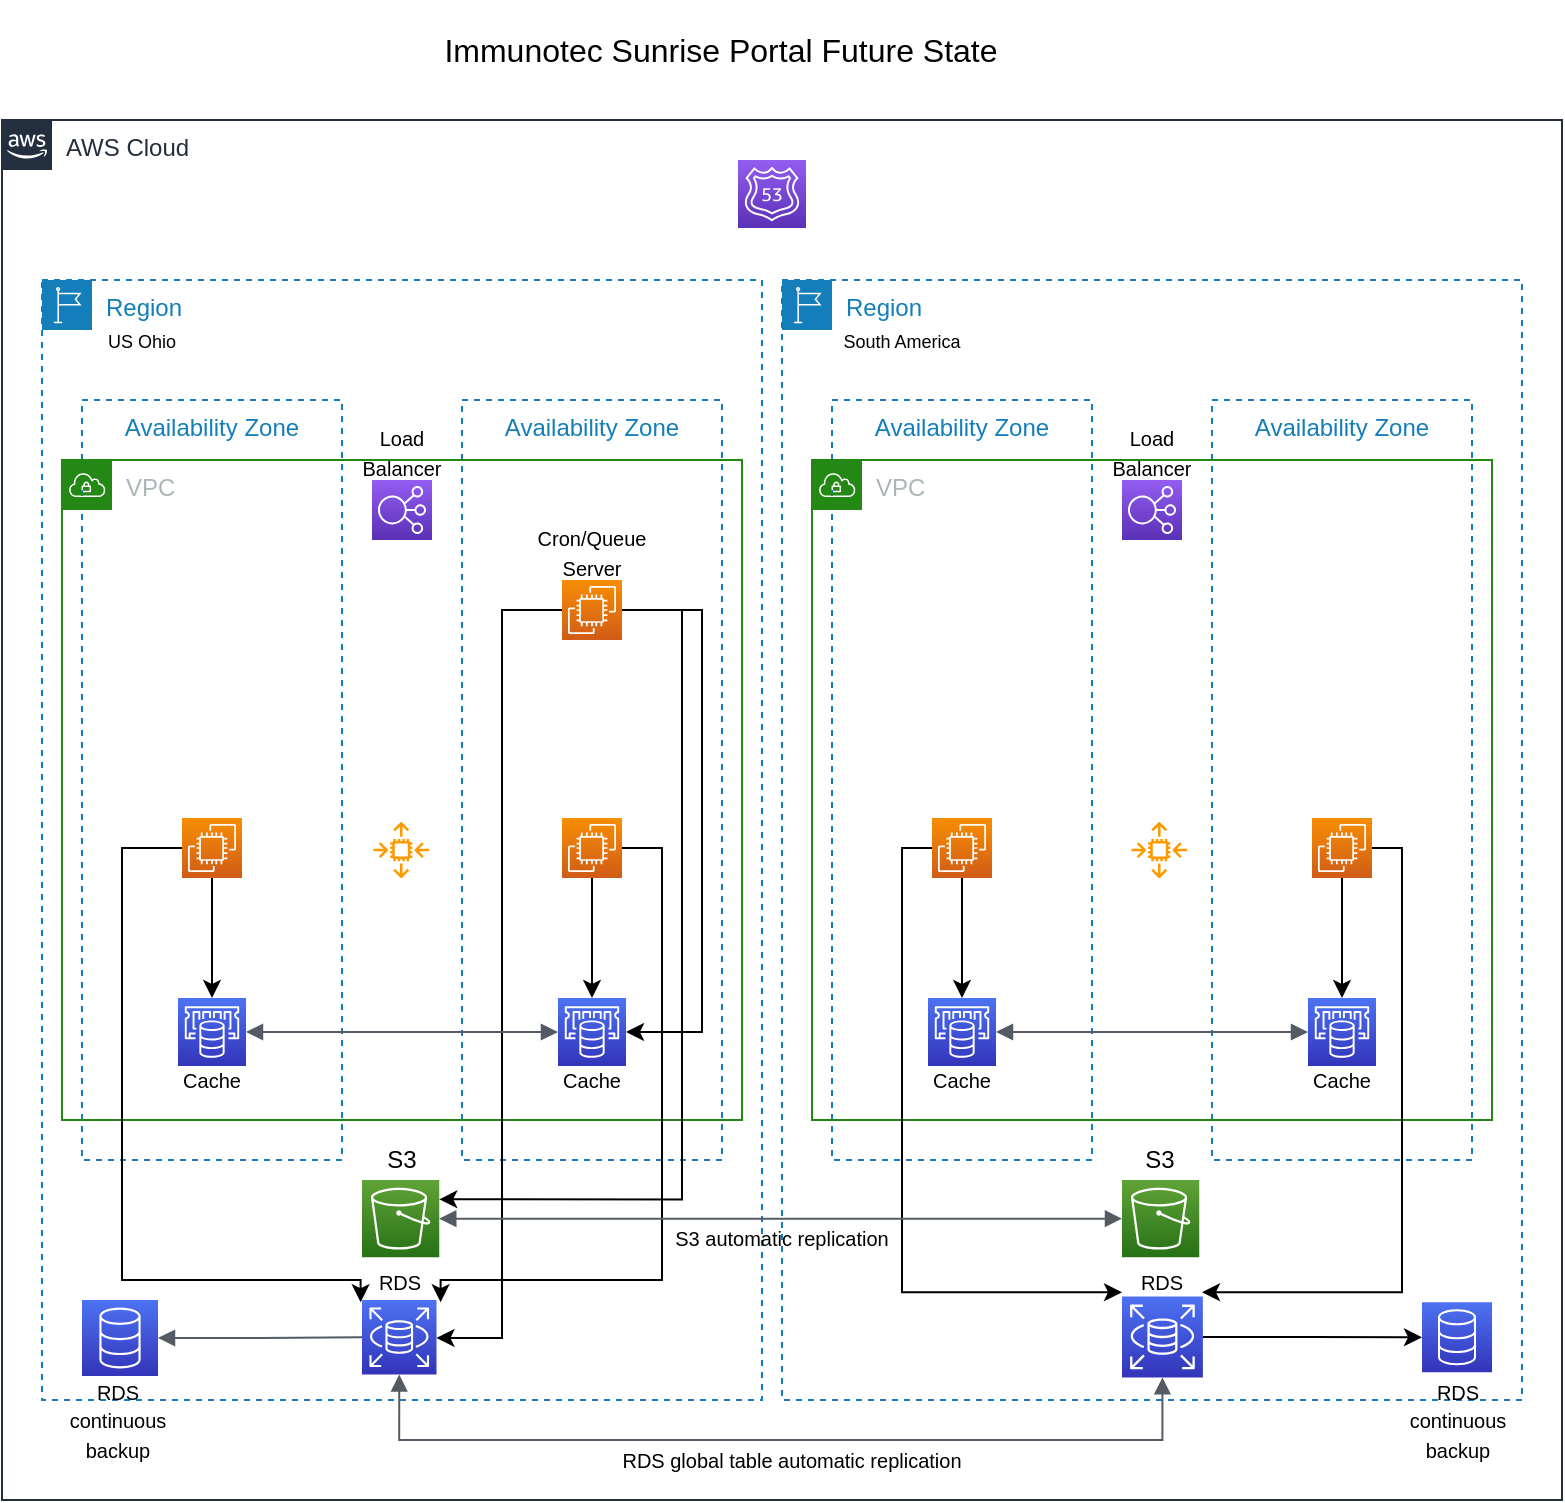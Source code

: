 <mxfile version="15.0.5" type="github">
  <diagram id="0lMpKW6lExl1kiAN6ab4" name="Page-1">
    <mxGraphModel dx="1306" dy="765" grid="1" gridSize="10" guides="1" tooltips="1" connect="1" arrows="1" fold="1" page="1" pageScale="1" pageWidth="850" pageHeight="1100" math="0" shadow="0">
      <root>
        <mxCell id="0" />
        <mxCell id="1" parent="0" />
        <mxCell id="5LEhvXyDhk1l-74jcXIg-1" value="&lt;font style=&quot;font-size: 16px&quot;&gt;Immunotec Sunrise Portal Future State&lt;/font&gt;" style="text;html=1;strokeColor=none;fillColor=none;align=center;verticalAlign=middle;whiteSpace=wrap;rounded=0;" parent="1" vertex="1">
          <mxGeometry x="249" y="10" width="301" height="50" as="geometry" />
        </mxCell>
        <mxCell id="5LEhvXyDhk1l-74jcXIg-2" value="AWS Cloud" style="points=[[0,0],[0.25,0],[0.5,0],[0.75,0],[1,0],[1,0.25],[1,0.5],[1,0.75],[1,1],[0.75,1],[0.5,1],[0.25,1],[0,1],[0,0.75],[0,0.5],[0,0.25]];outlineConnect=0;gradientColor=none;html=1;whiteSpace=wrap;fontSize=12;fontStyle=0;shape=mxgraph.aws4.group;grIcon=mxgraph.aws4.group_aws_cloud_alt;strokeColor=#232F3E;fillColor=none;verticalAlign=top;align=left;spacingLeft=30;fontColor=#232F3E;dashed=0;" parent="1" vertex="1">
          <mxGeometry x="40" y="70" width="780" height="690" as="geometry" />
        </mxCell>
        <mxCell id="5LEhvXyDhk1l-74jcXIg-3" value="" style="points=[[0,0,0],[0.25,0,0],[0.5,0,0],[0.75,0,0],[1,0,0],[0,1,0],[0.25,1,0],[0.5,1,0],[0.75,1,0],[1,1,0],[0,0.25,0],[0,0.5,0],[0,0.75,0],[1,0.25,0],[1,0.5,0],[1,0.75,0]];outlineConnect=0;fontColor=#232F3E;gradientColor=#945DF2;gradientDirection=north;fillColor=#5A30B5;strokeColor=#ffffff;dashed=0;verticalLabelPosition=bottom;verticalAlign=top;align=center;html=1;fontSize=12;fontStyle=0;aspect=fixed;shape=mxgraph.aws4.resourceIcon;resIcon=mxgraph.aws4.route_53;" parent="1" vertex="1">
          <mxGeometry x="408" y="90" width="34" height="34" as="geometry" />
        </mxCell>
        <mxCell id="5LEhvXyDhk1l-74jcXIg-5" value="Region" style="points=[[0,0],[0.25,0],[0.5,0],[0.75,0],[1,0],[1,0.25],[1,0.5],[1,0.75],[1,1],[0.75,1],[0.5,1],[0.25,1],[0,1],[0,0.75],[0,0.5],[0,0.25]];outlineConnect=0;gradientColor=none;html=1;whiteSpace=wrap;fontSize=12;fontStyle=0;shape=mxgraph.aws4.group;grIcon=mxgraph.aws4.group_region;strokeColor=#147EBA;fillColor=none;verticalAlign=top;align=left;spacingLeft=30;fontColor=#147EBA;dashed=1;" parent="1" vertex="1">
          <mxGeometry x="60" y="150" width="360" height="560" as="geometry" />
        </mxCell>
        <mxCell id="5LEhvXyDhk1l-74jcXIg-6" value="Region" style="points=[[0,0],[0.25,0],[0.5,0],[0.75,0],[1,0],[1,0.25],[1,0.5],[1,0.75],[1,1],[0.75,1],[0.5,1],[0.25,1],[0,1],[0,0.75],[0,0.5],[0,0.25]];outlineConnect=0;gradientColor=none;html=1;whiteSpace=wrap;fontSize=12;fontStyle=0;shape=mxgraph.aws4.group;grIcon=mxgraph.aws4.group_region;strokeColor=#147EBA;fillColor=none;verticalAlign=top;align=left;spacingLeft=30;fontColor=#147EBA;dashed=1;" parent="1" vertex="1">
          <mxGeometry x="430" y="150" width="370" height="560" as="geometry" />
        </mxCell>
        <mxCell id="5LEhvXyDhk1l-74jcXIg-7" value="&lt;font style=&quot;font-size: 9px&quot;&gt;US Ohio&lt;/font&gt;" style="text;html=1;strokeColor=none;fillColor=none;align=center;verticalAlign=middle;whiteSpace=wrap;rounded=0;" parent="1" vertex="1">
          <mxGeometry x="70" y="170" width="80" height="20" as="geometry" />
        </mxCell>
        <mxCell id="MDbZmY_eP8z4sH15JPfb-1" value="&lt;font style=&quot;font-size: 9px&quot;&gt;South America&lt;/font&gt;" style="text;html=1;strokeColor=none;fillColor=none;align=center;verticalAlign=middle;whiteSpace=wrap;rounded=0;" vertex="1" parent="1">
          <mxGeometry x="450" y="170" width="80" height="20" as="geometry" />
        </mxCell>
        <mxCell id="MDbZmY_eP8z4sH15JPfb-2" value="Availability Zone" style="fillColor=none;strokeColor=#147EBA;dashed=1;verticalAlign=top;fontStyle=0;fontColor=#147EBA;" vertex="1" parent="1">
          <mxGeometry x="80" y="210" width="130" height="380" as="geometry" />
        </mxCell>
        <mxCell id="MDbZmY_eP8z4sH15JPfb-3" value="Availability Zone" style="fillColor=none;strokeColor=#147EBA;dashed=1;verticalAlign=top;fontStyle=0;fontColor=#147EBA;" vertex="1" parent="1">
          <mxGeometry x="270" y="210" width="130" height="380" as="geometry" />
        </mxCell>
        <mxCell id="MDbZmY_eP8z4sH15JPfb-6" value="Availability Zone" style="fillColor=none;strokeColor=#147EBA;dashed=1;verticalAlign=top;fontStyle=0;fontColor=#147EBA;" vertex="1" parent="1">
          <mxGeometry x="455" y="210" width="130" height="380" as="geometry" />
        </mxCell>
        <mxCell id="MDbZmY_eP8z4sH15JPfb-7" value="Availability Zone" style="fillColor=none;strokeColor=#147EBA;dashed=1;verticalAlign=top;fontStyle=0;fontColor=#147EBA;" vertex="1" parent="1">
          <mxGeometry x="645" y="210" width="130" height="380" as="geometry" />
        </mxCell>
        <mxCell id="MDbZmY_eP8z4sH15JPfb-12" value="VPC" style="points=[[0,0],[0.25,0],[0.5,0],[0.75,0],[1,0],[1,0.25],[1,0.5],[1,0.75],[1,1],[0.75,1],[0.5,1],[0.25,1],[0,1],[0,0.75],[0,0.5],[0,0.25]];outlineConnect=0;gradientColor=none;html=1;whiteSpace=wrap;fontSize=12;fontStyle=0;shape=mxgraph.aws4.group;grIcon=mxgraph.aws4.group_vpc;strokeColor=#248814;fillColor=none;verticalAlign=top;align=left;spacingLeft=30;fontColor=#AAB7B8;dashed=0;" vertex="1" parent="1">
          <mxGeometry x="70" y="240" width="340" height="330" as="geometry" />
        </mxCell>
        <mxCell id="MDbZmY_eP8z4sH15JPfb-13" value="VPC" style="points=[[0,0],[0.25,0],[0.5,0],[0.75,0],[1,0],[1,0.25],[1,0.5],[1,0.75],[1,1],[0.75,1],[0.5,1],[0.25,1],[0,1],[0,0.75],[0,0.5],[0,0.25]];outlineConnect=0;gradientColor=none;html=1;whiteSpace=wrap;fontSize=12;fontStyle=0;shape=mxgraph.aws4.group;grIcon=mxgraph.aws4.group_vpc;strokeColor=#248814;fillColor=none;verticalAlign=top;align=left;spacingLeft=30;fontColor=#AAB7B8;dashed=0;" vertex="1" parent="1">
          <mxGeometry x="445" y="240" width="340" height="330" as="geometry" />
        </mxCell>
        <mxCell id="MDbZmY_eP8z4sH15JPfb-14" value="" style="points=[[0,0,0],[0.25,0,0],[0.5,0,0],[0.75,0,0],[1,0,0],[0,1,0],[0.25,1,0],[0.5,1,0],[0.75,1,0],[1,1,0],[0,0.25,0],[0,0.5,0],[0,0.75,0],[1,0.25,0],[1,0.5,0],[1,0.75,0]];outlineConnect=0;fontColor=#232F3E;gradientColor=#945DF2;gradientDirection=north;fillColor=#5A30B5;strokeColor=#ffffff;dashed=0;verticalLabelPosition=bottom;verticalAlign=top;align=center;html=1;fontSize=12;fontStyle=0;aspect=fixed;shape=mxgraph.aws4.resourceIcon;resIcon=mxgraph.aws4.elastic_load_balancing;" vertex="1" parent="1">
          <mxGeometry x="225" y="250" width="30" height="30" as="geometry" />
        </mxCell>
        <mxCell id="MDbZmY_eP8z4sH15JPfb-15" value="" style="points=[[0,0,0],[0.25,0,0],[0.5,0,0],[0.75,0,0],[1,0,0],[0,1,0],[0.25,1,0],[0.5,1,0],[0.75,1,0],[1,1,0],[0,0.25,0],[0,0.5,0],[0,0.75,0],[1,0.25,0],[1,0.5,0],[1,0.75,0]];outlineConnect=0;fontColor=#232F3E;gradientColor=#945DF2;gradientDirection=north;fillColor=#5A30B5;strokeColor=#ffffff;dashed=0;verticalLabelPosition=bottom;verticalAlign=top;align=center;html=1;fontSize=12;fontStyle=0;aspect=fixed;shape=mxgraph.aws4.resourceIcon;resIcon=mxgraph.aws4.elastic_load_balancing;" vertex="1" parent="1">
          <mxGeometry x="600" y="250" width="30" height="30" as="geometry" />
        </mxCell>
        <mxCell id="MDbZmY_eP8z4sH15JPfb-59" style="edgeStyle=orthogonalEdgeStyle;rounded=0;orthogonalLoop=1;jettySize=auto;html=1;entryX=0.5;entryY=0;entryDx=0;entryDy=0;entryPerimeter=0;" edge="1" parent="1" source="MDbZmY_eP8z4sH15JPfb-16" target="MDbZmY_eP8z4sH15JPfb-23">
          <mxGeometry relative="1" as="geometry" />
        </mxCell>
        <mxCell id="MDbZmY_eP8z4sH15JPfb-64" style="edgeStyle=orthogonalEdgeStyle;rounded=0;orthogonalLoop=1;jettySize=auto;html=1;entryX=1;entryY=1;entryDx=0;entryDy=0;" edge="1" parent="1" source="MDbZmY_eP8z4sH15JPfb-16" target="MDbZmY_eP8z4sH15JPfb-42">
          <mxGeometry relative="1" as="geometry">
            <Array as="points">
              <mxPoint x="370" y="434" />
              <mxPoint x="370" y="650" />
              <mxPoint x="259" y="650" />
            </Array>
          </mxGeometry>
        </mxCell>
        <mxCell id="MDbZmY_eP8z4sH15JPfb-16" value="" style="points=[[0,0,0],[0.25,0,0],[0.5,0,0],[0.75,0,0],[1,0,0],[0,1,0],[0.25,1,0],[0.5,1,0],[0.75,1,0],[1,1,0],[0,0.25,0],[0,0.5,0],[0,0.75,0],[1,0.25,0],[1,0.5,0],[1,0.75,0]];outlineConnect=0;fontColor=#232F3E;gradientColor=#F78E04;gradientDirection=north;fillColor=#D05C17;strokeColor=#ffffff;dashed=0;verticalLabelPosition=bottom;verticalAlign=top;align=center;html=1;fontSize=12;fontStyle=0;aspect=fixed;shape=mxgraph.aws4.resourceIcon;resIcon=mxgraph.aws4.ec2;" vertex="1" parent="1">
          <mxGeometry x="320" y="419" width="30" height="30" as="geometry" />
        </mxCell>
        <mxCell id="MDbZmY_eP8z4sH15JPfb-58" style="edgeStyle=orthogonalEdgeStyle;rounded=0;orthogonalLoop=1;jettySize=auto;html=1;entryX=0.5;entryY=0;entryDx=0;entryDy=0;entryPerimeter=0;" edge="1" parent="1" source="MDbZmY_eP8z4sH15JPfb-17" target="MDbZmY_eP8z4sH15JPfb-22">
          <mxGeometry relative="1" as="geometry" />
        </mxCell>
        <mxCell id="MDbZmY_eP8z4sH15JPfb-63" style="edgeStyle=orthogonalEdgeStyle;rounded=0;orthogonalLoop=1;jettySize=auto;html=1;entryX=0;entryY=1;entryDx=0;entryDy=0;" edge="1" parent="1" source="MDbZmY_eP8z4sH15JPfb-17" target="MDbZmY_eP8z4sH15JPfb-42">
          <mxGeometry relative="1" as="geometry">
            <Array as="points">
              <mxPoint x="100" y="434" />
              <mxPoint x="100" y="650" />
              <mxPoint x="219" y="650" />
            </Array>
          </mxGeometry>
        </mxCell>
        <mxCell id="MDbZmY_eP8z4sH15JPfb-17" value="" style="points=[[0,0,0],[0.25,0,0],[0.5,0,0],[0.75,0,0],[1,0,0],[0,1,0],[0.25,1,0],[0.5,1,0],[0.75,1,0],[1,1,0],[0,0.25,0],[0,0.5,0],[0,0.75,0],[1,0.25,0],[1,0.5,0],[1,0.75,0]];outlineConnect=0;fontColor=#232F3E;gradientColor=#F78E04;gradientDirection=north;fillColor=#D05C17;strokeColor=#ffffff;dashed=0;verticalLabelPosition=bottom;verticalAlign=top;align=center;html=1;fontSize=12;fontStyle=0;aspect=fixed;shape=mxgraph.aws4.resourceIcon;resIcon=mxgraph.aws4.ec2;" vertex="1" parent="1">
          <mxGeometry x="130" y="419" width="30" height="30" as="geometry" />
        </mxCell>
        <mxCell id="MDbZmY_eP8z4sH15JPfb-60" style="edgeStyle=orthogonalEdgeStyle;rounded=0;orthogonalLoop=1;jettySize=auto;html=1;entryX=0.5;entryY=0;entryDx=0;entryDy=0;entryPerimeter=0;" edge="1" parent="1" source="MDbZmY_eP8z4sH15JPfb-18" target="MDbZmY_eP8z4sH15JPfb-24">
          <mxGeometry relative="1" as="geometry" />
        </mxCell>
        <mxCell id="MDbZmY_eP8z4sH15JPfb-65" style="edgeStyle=orthogonalEdgeStyle;rounded=0;orthogonalLoop=1;jettySize=auto;html=1;entryX=0;entryY=0.75;entryDx=0;entryDy=0;" edge="1" parent="1" source="MDbZmY_eP8z4sH15JPfb-18" target="MDbZmY_eP8z4sH15JPfb-43">
          <mxGeometry relative="1" as="geometry">
            <Array as="points">
              <mxPoint x="490" y="434" />
              <mxPoint x="490" y="656" />
            </Array>
          </mxGeometry>
        </mxCell>
        <mxCell id="MDbZmY_eP8z4sH15JPfb-18" value="" style="points=[[0,0,0],[0.25,0,0],[0.5,0,0],[0.75,0,0],[1,0,0],[0,1,0],[0.25,1,0],[0.5,1,0],[0.75,1,0],[1,1,0],[0,0.25,0],[0,0.5,0],[0,0.75,0],[1,0.25,0],[1,0.5,0],[1,0.75,0]];outlineConnect=0;fontColor=#232F3E;gradientColor=#F78E04;gradientDirection=north;fillColor=#D05C17;strokeColor=#ffffff;dashed=0;verticalLabelPosition=bottom;verticalAlign=top;align=center;html=1;fontSize=12;fontStyle=0;aspect=fixed;shape=mxgraph.aws4.resourceIcon;resIcon=mxgraph.aws4.ec2;" vertex="1" parent="1">
          <mxGeometry x="505" y="419" width="30" height="30" as="geometry" />
        </mxCell>
        <mxCell id="MDbZmY_eP8z4sH15JPfb-62" style="edgeStyle=orthogonalEdgeStyle;rounded=0;orthogonalLoop=1;jettySize=auto;html=1;" edge="1" parent="1" source="MDbZmY_eP8z4sH15JPfb-19" target="MDbZmY_eP8z4sH15JPfb-25">
          <mxGeometry relative="1" as="geometry" />
        </mxCell>
        <mxCell id="MDbZmY_eP8z4sH15JPfb-66" style="edgeStyle=orthogonalEdgeStyle;rounded=0;orthogonalLoop=1;jettySize=auto;html=1;entryX=1;entryY=0.75;entryDx=0;entryDy=0;" edge="1" parent="1" source="MDbZmY_eP8z4sH15JPfb-19" target="MDbZmY_eP8z4sH15JPfb-43">
          <mxGeometry relative="1" as="geometry">
            <Array as="points">
              <mxPoint x="740" y="434" />
              <mxPoint x="740" y="656" />
            </Array>
          </mxGeometry>
        </mxCell>
        <mxCell id="MDbZmY_eP8z4sH15JPfb-19" value="" style="points=[[0,0,0],[0.25,0,0],[0.5,0,0],[0.75,0,0],[1,0,0],[0,1,0],[0.25,1,0],[0.5,1,0],[0.75,1,0],[1,1,0],[0,0.25,0],[0,0.5,0],[0,0.75,0],[1,0.25,0],[1,0.5,0],[1,0.75,0]];outlineConnect=0;fontColor=#232F3E;gradientColor=#F78E04;gradientDirection=north;fillColor=#D05C17;strokeColor=#ffffff;dashed=0;verticalLabelPosition=bottom;verticalAlign=top;align=center;html=1;fontSize=12;fontStyle=0;aspect=fixed;shape=mxgraph.aws4.resourceIcon;resIcon=mxgraph.aws4.ec2;" vertex="1" parent="1">
          <mxGeometry x="695" y="419" width="30" height="30" as="geometry" />
        </mxCell>
        <mxCell id="MDbZmY_eP8z4sH15JPfb-20" value="" style="points=[[0,0,0],[0.25,0,0],[0.5,0,0],[0.75,0,0],[1,0,0],[0,1,0],[0.25,1,0],[0.5,1,0],[0.75,1,0],[1,1,0],[0,0.25,0],[0,0.5,0],[0,0.75,0],[1,0.25,0],[1,0.5,0],[1,0.75,0]];outlineConnect=0;fontColor=#232F3E;gradientColor=#4D72F3;gradientDirection=north;fillColor=#3334B9;strokeColor=#ffffff;dashed=0;verticalLabelPosition=bottom;verticalAlign=top;align=center;html=1;fontSize=12;fontStyle=0;aspect=fixed;shape=mxgraph.aws4.resourceIcon;resIcon=mxgraph.aws4.rds;" vertex="1" parent="1">
          <mxGeometry x="220" y="660" width="37.25" height="37.25" as="geometry" />
        </mxCell>
        <mxCell id="MDbZmY_eP8z4sH15JPfb-38" style="edgeStyle=orthogonalEdgeStyle;rounded=0;orthogonalLoop=1;jettySize=auto;html=1;entryX=0;entryY=0.5;entryDx=0;entryDy=0;entryPerimeter=0;" edge="1" parent="1" source="MDbZmY_eP8z4sH15JPfb-21" target="MDbZmY_eP8z4sH15JPfb-27">
          <mxGeometry relative="1" as="geometry" />
        </mxCell>
        <mxCell id="MDbZmY_eP8z4sH15JPfb-21" value="" style="points=[[0,0,0],[0.25,0,0],[0.5,0,0],[0.75,0,0],[1,0,0],[0,1,0],[0.25,1,0],[0.5,1,0],[0.75,1,0],[1,1,0],[0,0.25,0],[0,0.5,0],[0,0.75,0],[1,0.25,0],[1,0.5,0],[1,0.75,0]];outlineConnect=0;fontColor=#232F3E;gradientColor=#4D72F3;gradientDirection=north;fillColor=#3334B9;strokeColor=#ffffff;dashed=0;verticalLabelPosition=bottom;verticalAlign=top;align=center;html=1;fontSize=12;fontStyle=0;aspect=fixed;shape=mxgraph.aws4.resourceIcon;resIcon=mxgraph.aws4.rds;" vertex="1" parent="1">
          <mxGeometry x="600" y="658.25" width="40.44" height="40.44" as="geometry" />
        </mxCell>
        <mxCell id="MDbZmY_eP8z4sH15JPfb-22" value="" style="points=[[0,0,0],[0.25,0,0],[0.5,0,0],[0.75,0,0],[1,0,0],[0,1,0],[0.25,1,0],[0.5,1,0],[0.75,1,0],[1,1,0],[0,0.25,0],[0,0.5,0],[0,0.75,0],[1,0.25,0],[1,0.5,0],[1,0.75,0]];outlineConnect=0;fontColor=#232F3E;gradientColor=#4D72F3;gradientDirection=north;fillColor=#3334B9;strokeColor=#ffffff;dashed=0;verticalLabelPosition=bottom;verticalAlign=top;align=center;html=1;fontSize=12;fontStyle=0;aspect=fixed;shape=mxgraph.aws4.resourceIcon;resIcon=mxgraph.aws4.elasticache;" vertex="1" parent="1">
          <mxGeometry x="128" y="509" width="34" height="34" as="geometry" />
        </mxCell>
        <mxCell id="MDbZmY_eP8z4sH15JPfb-23" value="" style="points=[[0,0,0],[0.25,0,0],[0.5,0,0],[0.75,0,0],[1,0,0],[0,1,0],[0.25,1,0],[0.5,1,0],[0.75,1,0],[1,1,0],[0,0.25,0],[0,0.5,0],[0,0.75,0],[1,0.25,0],[1,0.5,0],[1,0.75,0]];outlineConnect=0;fontColor=#232F3E;gradientColor=#4D72F3;gradientDirection=north;fillColor=#3334B9;strokeColor=#ffffff;dashed=0;verticalLabelPosition=bottom;verticalAlign=top;align=center;html=1;fontSize=12;fontStyle=0;aspect=fixed;shape=mxgraph.aws4.resourceIcon;resIcon=mxgraph.aws4.elasticache;" vertex="1" parent="1">
          <mxGeometry x="318" y="509" width="34" height="34" as="geometry" />
        </mxCell>
        <mxCell id="MDbZmY_eP8z4sH15JPfb-24" value="" style="points=[[0,0,0],[0.25,0,0],[0.5,0,0],[0.75,0,0],[1,0,0],[0,1,0],[0.25,1,0],[0.5,1,0],[0.75,1,0],[1,1,0],[0,0.25,0],[0,0.5,0],[0,0.75,0],[1,0.25,0],[1,0.5,0],[1,0.75,0]];outlineConnect=0;fontColor=#232F3E;gradientColor=#4D72F3;gradientDirection=north;fillColor=#3334B9;strokeColor=#ffffff;dashed=0;verticalLabelPosition=bottom;verticalAlign=top;align=center;html=1;fontSize=12;fontStyle=0;aspect=fixed;shape=mxgraph.aws4.resourceIcon;resIcon=mxgraph.aws4.elasticache;" vertex="1" parent="1">
          <mxGeometry x="503" y="509" width="34" height="34" as="geometry" />
        </mxCell>
        <mxCell id="MDbZmY_eP8z4sH15JPfb-25" value="" style="points=[[0,0,0],[0.25,0,0],[0.5,0,0],[0.75,0,0],[1,0,0],[0,1,0],[0.25,1,0],[0.5,1,0],[0.75,1,0],[1,1,0],[0,0.25,0],[0,0.5,0],[0,0.75,0],[1,0.25,0],[1,0.5,0],[1,0.75,0]];outlineConnect=0;fontColor=#232F3E;gradientColor=#4D72F3;gradientDirection=north;fillColor=#3334B9;strokeColor=#ffffff;dashed=0;verticalLabelPosition=bottom;verticalAlign=top;align=center;html=1;fontSize=12;fontStyle=0;aspect=fixed;shape=mxgraph.aws4.resourceIcon;resIcon=mxgraph.aws4.elasticache;" vertex="1" parent="1">
          <mxGeometry x="693" y="509" width="34" height="34" as="geometry" />
        </mxCell>
        <mxCell id="MDbZmY_eP8z4sH15JPfb-26" value="" style="points=[[0,0,0],[0.25,0,0],[0.5,0,0],[0.75,0,0],[1,0,0],[0,1,0],[0.25,1,0],[0.5,1,0],[0.75,1,0],[1,1,0],[0,0.25,0],[0,0.5,0],[0,0.75,0],[1,0.25,0],[1,0.5,0],[1,0.75,0]];outlineConnect=0;fontColor=#232F3E;gradientColor=#4D72F3;gradientDirection=north;fillColor=#3334B9;strokeColor=#ffffff;dashed=0;verticalLabelPosition=bottom;verticalAlign=top;align=center;html=1;fontSize=12;fontStyle=0;aspect=fixed;shape=mxgraph.aws4.resourceIcon;resIcon=mxgraph.aws4.database;" vertex="1" parent="1">
          <mxGeometry x="80" y="660" width="38" height="38" as="geometry" />
        </mxCell>
        <mxCell id="MDbZmY_eP8z4sH15JPfb-27" value="" style="points=[[0,0,0],[0.25,0,0],[0.5,0,0],[0.75,0,0],[1,0,0],[0,1,0],[0.25,1,0],[0.5,1,0],[0.75,1,0],[1,1,0],[0,0.25,0],[0,0.5,0],[0,0.75,0],[1,0.25,0],[1,0.5,0],[1,0.75,0]];outlineConnect=0;fontColor=#232F3E;gradientColor=#4D72F3;gradientDirection=north;fillColor=#3334B9;strokeColor=#ffffff;dashed=0;verticalLabelPosition=bottom;verticalAlign=top;align=center;html=1;fontSize=12;fontStyle=0;aspect=fixed;shape=mxgraph.aws4.resourceIcon;resIcon=mxgraph.aws4.database;" vertex="1" parent="1">
          <mxGeometry x="750" y="661.12" width="35" height="35" as="geometry" />
        </mxCell>
        <mxCell id="MDbZmY_eP8z4sH15JPfb-28" value="" style="points=[[0,0,0],[0.25,0,0],[0.5,0,0],[0.75,0,0],[1,0,0],[0,1,0],[0.25,1,0],[0.5,1,0],[0.75,1,0],[1,1,0],[0,0.25,0],[0,0.5,0],[0,0.75,0],[1,0.25,0],[1,0.5,0],[1,0.75,0]];outlineConnect=0;fontColor=#232F3E;gradientColor=#60A337;gradientDirection=north;fillColor=#277116;strokeColor=#ffffff;dashed=0;verticalLabelPosition=bottom;verticalAlign=top;align=center;html=1;fontSize=12;fontStyle=0;aspect=fixed;shape=mxgraph.aws4.resourceIcon;resIcon=mxgraph.aws4.s3;" vertex="1" parent="1">
          <mxGeometry x="220" y="600" width="38.63" height="38.63" as="geometry" />
        </mxCell>
        <mxCell id="MDbZmY_eP8z4sH15JPfb-31" value="" style="points=[[0,0,0],[0.25,0,0],[0.5,0,0],[0.75,0,0],[1,0,0],[0,1,0],[0.25,1,0],[0.5,1,0],[0.75,1,0],[1,1,0],[0,0.25,0],[0,0.5,0],[0,0.75,0],[1,0.25,0],[1,0.5,0],[1,0.75,0]];outlineConnect=0;fontColor=#232F3E;gradientColor=#60A337;gradientDirection=north;fillColor=#277116;strokeColor=#ffffff;dashed=0;verticalLabelPosition=bottom;verticalAlign=top;align=center;html=1;fontSize=12;fontStyle=0;aspect=fixed;shape=mxgraph.aws4.resourceIcon;resIcon=mxgraph.aws4.s3;" vertex="1" parent="1">
          <mxGeometry x="600" y="600" width="38.63" height="38.63" as="geometry" />
        </mxCell>
        <mxCell id="MDbZmY_eP8z4sH15JPfb-67" style="edgeStyle=orthogonalEdgeStyle;rounded=0;orthogonalLoop=1;jettySize=auto;html=1;exitX=1;exitY=0.5;exitDx=0;exitDy=0;exitPerimeter=0;entryX=1;entryY=0.25;entryDx=0;entryDy=0;entryPerimeter=0;" edge="1" parent="1" source="MDbZmY_eP8z4sH15JPfb-32" target="MDbZmY_eP8z4sH15JPfb-28">
          <mxGeometry relative="1" as="geometry">
            <Array as="points">
              <mxPoint x="380" y="315" />
              <mxPoint x="380" y="610" />
            </Array>
          </mxGeometry>
        </mxCell>
        <mxCell id="MDbZmY_eP8z4sH15JPfb-68" style="edgeStyle=orthogonalEdgeStyle;rounded=0;orthogonalLoop=1;jettySize=auto;html=1;" edge="1" parent="1" source="MDbZmY_eP8z4sH15JPfb-32" target="MDbZmY_eP8z4sH15JPfb-20">
          <mxGeometry relative="1" as="geometry">
            <Array as="points">
              <mxPoint x="290" y="315" />
              <mxPoint x="290" y="679" />
            </Array>
          </mxGeometry>
        </mxCell>
        <mxCell id="MDbZmY_eP8z4sH15JPfb-69" style="edgeStyle=orthogonalEdgeStyle;rounded=0;orthogonalLoop=1;jettySize=auto;html=1;" edge="1" parent="1" source="MDbZmY_eP8z4sH15JPfb-32" target="MDbZmY_eP8z4sH15JPfb-23">
          <mxGeometry relative="1" as="geometry">
            <Array as="points">
              <mxPoint x="390" y="315" />
              <mxPoint x="390" y="526" />
            </Array>
          </mxGeometry>
        </mxCell>
        <mxCell id="MDbZmY_eP8z4sH15JPfb-32" value="" style="points=[[0,0,0],[0.25,0,0],[0.5,0,0],[0.75,0,0],[1,0,0],[0,1,0],[0.25,1,0],[0.5,1,0],[0.75,1,0],[1,1,0],[0,0.25,0],[0,0.5,0],[0,0.75,0],[1,0.25,0],[1,0.5,0],[1,0.75,0]];outlineConnect=0;fontColor=#232F3E;gradientColor=#F78E04;gradientDirection=north;fillColor=#D05C17;strokeColor=#ffffff;dashed=0;verticalLabelPosition=bottom;verticalAlign=top;align=center;html=1;fontSize=12;fontStyle=0;aspect=fixed;shape=mxgraph.aws4.resourceIcon;resIcon=mxgraph.aws4.ec2;" vertex="1" parent="1">
          <mxGeometry x="320" y="300" width="30" height="30" as="geometry" />
        </mxCell>
        <mxCell id="MDbZmY_eP8z4sH15JPfb-33" value="" style="edgeStyle=orthogonalEdgeStyle;html=1;endArrow=block;elbow=vertical;startArrow=block;startFill=1;endFill=1;strokeColor=#545B64;rounded=0;exitX=0.5;exitY=1;exitDx=0;exitDy=0;exitPerimeter=0;entryX=0.5;entryY=1;entryDx=0;entryDy=0;entryPerimeter=0;" edge="1" parent="1" source="MDbZmY_eP8z4sH15JPfb-20" target="MDbZmY_eP8z4sH15JPfb-21">
          <mxGeometry width="100" relative="1" as="geometry">
            <mxPoint x="375" y="728" as="sourcePoint" />
            <mxPoint x="430" y="728" as="targetPoint" />
            <Array as="points">
              <mxPoint x="239" y="730" />
              <mxPoint x="620" y="730" />
            </Array>
          </mxGeometry>
        </mxCell>
        <mxCell id="MDbZmY_eP8z4sH15JPfb-34" value="&lt;font style=&quot;font-size: 10px&quot;&gt;RDS global table automatic replication&lt;/font&gt;" style="text;html=1;strokeColor=none;fillColor=none;align=center;verticalAlign=middle;whiteSpace=wrap;rounded=0;" vertex="1" parent="1">
          <mxGeometry x="330" y="730" width="210" height="20" as="geometry" />
        </mxCell>
        <mxCell id="MDbZmY_eP8z4sH15JPfb-35" value="" style="edgeStyle=orthogonalEdgeStyle;html=1;endArrow=none;elbow=vertical;startArrow=block;startFill=1;strokeColor=#545B64;rounded=0;entryX=0;entryY=0.5;entryDx=0;entryDy=0;entryPerimeter=0;exitX=1;exitY=0.5;exitDx=0;exitDy=0;exitPerimeter=0;" edge="1" parent="1" source="MDbZmY_eP8z4sH15JPfb-26" target="MDbZmY_eP8z4sH15JPfb-20">
          <mxGeometry width="100" relative="1" as="geometry">
            <mxPoint x="390" y="400" as="sourcePoint" />
            <mxPoint x="490" y="400" as="targetPoint" />
          </mxGeometry>
        </mxCell>
        <mxCell id="MDbZmY_eP8z4sH15JPfb-40" value="" style="edgeStyle=orthogonalEdgeStyle;html=1;endArrow=block;elbow=vertical;startArrow=block;startFill=1;endFill=1;strokeColor=#545B64;rounded=0;exitX=1;exitY=0.5;exitDx=0;exitDy=0;exitPerimeter=0;entryX=0;entryY=0.5;entryDx=0;entryDy=0;entryPerimeter=0;" edge="1" parent="1" source="MDbZmY_eP8z4sH15JPfb-28" target="MDbZmY_eP8z4sH15JPfb-31">
          <mxGeometry width="100" relative="1" as="geometry">
            <mxPoint x="380" y="400" as="sourcePoint" />
            <mxPoint x="480" y="400" as="targetPoint" />
          </mxGeometry>
        </mxCell>
        <mxCell id="MDbZmY_eP8z4sH15JPfb-41" value="&lt;font style=&quot;font-size: 10px&quot;&gt;S3 automatic replication&lt;/font&gt;" style="text;html=1;strokeColor=none;fillColor=none;align=center;verticalAlign=middle;whiteSpace=wrap;rounded=0;" vertex="1" parent="1">
          <mxGeometry x="330" y="618.63" width="200" height="20" as="geometry" />
        </mxCell>
        <mxCell id="MDbZmY_eP8z4sH15JPfb-42" value="&lt;font style=&quot;font-size: 10px&quot;&gt;RDS&lt;/font&gt;" style="text;html=1;strokeColor=none;fillColor=none;align=center;verticalAlign=middle;whiteSpace=wrap;rounded=0;" vertex="1" parent="1">
          <mxGeometry x="219.32" y="641.12" width="40" height="20" as="geometry" />
        </mxCell>
        <mxCell id="MDbZmY_eP8z4sH15JPfb-43" value="&lt;font style=&quot;font-size: 10px&quot;&gt;RDS&lt;/font&gt;" style="text;html=1;strokeColor=none;fillColor=none;align=center;verticalAlign=middle;whiteSpace=wrap;rounded=0;" vertex="1" parent="1">
          <mxGeometry x="600" y="641.12" width="40" height="20" as="geometry" />
        </mxCell>
        <mxCell id="MDbZmY_eP8z4sH15JPfb-44" value="S3" style="text;html=1;strokeColor=none;fillColor=none;align=center;verticalAlign=middle;whiteSpace=wrap;rounded=0;" vertex="1" parent="1">
          <mxGeometry x="220" y="580" width="40" height="20" as="geometry" />
        </mxCell>
        <mxCell id="MDbZmY_eP8z4sH15JPfb-45" value="S3" style="text;html=1;strokeColor=none;fillColor=none;align=center;verticalAlign=middle;whiteSpace=wrap;rounded=0;" vertex="1" parent="1">
          <mxGeometry x="598.63" y="580" width="40" height="20" as="geometry" />
        </mxCell>
        <mxCell id="MDbZmY_eP8z4sH15JPfb-46" value="&lt;font style=&quot;font-size: 10px&quot;&gt;RDS continuous backup&lt;/font&gt;" style="text;html=1;strokeColor=none;fillColor=none;align=center;verticalAlign=middle;whiteSpace=wrap;rounded=0;" vertex="1" parent="1">
          <mxGeometry x="78" y="710" width="40" height="20" as="geometry" />
        </mxCell>
        <mxCell id="MDbZmY_eP8z4sH15JPfb-47" value="&lt;font style=&quot;font-size: 10px&quot;&gt;RDS continuous backup&lt;/font&gt;" style="text;html=1;strokeColor=none;fillColor=none;align=center;verticalAlign=middle;whiteSpace=wrap;rounded=0;" vertex="1" parent="1">
          <mxGeometry x="747.5" y="710" width="40" height="20" as="geometry" />
        </mxCell>
        <mxCell id="MDbZmY_eP8z4sH15JPfb-49" value="&lt;font style=&quot;font-size: 10px&quot;&gt;Cache&lt;/font&gt;" style="text;html=1;strokeColor=none;fillColor=none;align=center;verticalAlign=middle;whiteSpace=wrap;rounded=0;" vertex="1" parent="1">
          <mxGeometry x="125" y="540" width="40" height="20" as="geometry" />
        </mxCell>
        <mxCell id="MDbZmY_eP8z4sH15JPfb-50" value="&lt;font style=&quot;font-size: 10px&quot;&gt;Cache&lt;/font&gt;" style="text;html=1;strokeColor=none;fillColor=none;align=center;verticalAlign=middle;whiteSpace=wrap;rounded=0;" vertex="1" parent="1">
          <mxGeometry x="690" y="540" width="40" height="20" as="geometry" />
        </mxCell>
        <mxCell id="MDbZmY_eP8z4sH15JPfb-51" value="&lt;font style=&quot;font-size: 10px&quot;&gt;Cache&lt;/font&gt;" style="text;html=1;strokeColor=none;fillColor=none;align=center;verticalAlign=middle;whiteSpace=wrap;rounded=0;" vertex="1" parent="1">
          <mxGeometry x="500" y="540" width="40" height="20" as="geometry" />
        </mxCell>
        <mxCell id="MDbZmY_eP8z4sH15JPfb-52" value="&lt;font style=&quot;font-size: 10px&quot;&gt;Cache&lt;/font&gt;" style="text;html=1;strokeColor=none;fillColor=none;align=center;verticalAlign=middle;whiteSpace=wrap;rounded=0;" vertex="1" parent="1">
          <mxGeometry x="315" y="540" width="40" height="20" as="geometry" />
        </mxCell>
        <mxCell id="MDbZmY_eP8z4sH15JPfb-53" value="" style="edgeStyle=orthogonalEdgeStyle;html=1;endArrow=block;elbow=vertical;startArrow=block;startFill=1;endFill=1;strokeColor=#545B64;rounded=0;exitX=1;exitY=0.5;exitDx=0;exitDy=0;exitPerimeter=0;entryX=0;entryY=0.5;entryDx=0;entryDy=0;entryPerimeter=0;" edge="1" parent="1" source="MDbZmY_eP8z4sH15JPfb-22" target="MDbZmY_eP8z4sH15JPfb-23">
          <mxGeometry width="100" relative="1" as="geometry">
            <mxPoint x="176" y="477" as="sourcePoint" />
            <mxPoint x="276" y="477" as="targetPoint" />
          </mxGeometry>
        </mxCell>
        <mxCell id="MDbZmY_eP8z4sH15JPfb-54" value="" style="edgeStyle=orthogonalEdgeStyle;html=1;endArrow=block;elbow=vertical;startArrow=block;startFill=1;endFill=1;strokeColor=#545B64;rounded=0;exitX=1;exitY=0.5;exitDx=0;exitDy=0;exitPerimeter=0;entryX=0;entryY=0.5;entryDx=0;entryDy=0;entryPerimeter=0;" edge="1" parent="1" source="MDbZmY_eP8z4sH15JPfb-24" target="MDbZmY_eP8z4sH15JPfb-25">
          <mxGeometry width="100" relative="1" as="geometry">
            <mxPoint x="172" y="536" as="sourcePoint" />
            <mxPoint x="328" y="536" as="targetPoint" />
          </mxGeometry>
        </mxCell>
        <mxCell id="MDbZmY_eP8z4sH15JPfb-55" value="" style="outlineConnect=0;fontColor=#232F3E;gradientColor=none;fillColor=#FF9900;strokeColor=none;dashed=0;verticalLabelPosition=bottom;verticalAlign=top;align=center;html=1;fontSize=12;fontStyle=0;aspect=fixed;pointerEvents=1;shape=mxgraph.aws4.auto_scaling2;" vertex="1" parent="1">
          <mxGeometry x="225.63" y="421" width="28" height="28" as="geometry" />
        </mxCell>
        <mxCell id="MDbZmY_eP8z4sH15JPfb-56" value="" style="outlineConnect=0;fontColor=#232F3E;gradientColor=none;fillColor=#FF9900;strokeColor=none;dashed=0;verticalLabelPosition=bottom;verticalAlign=top;align=center;html=1;fontSize=12;fontStyle=0;aspect=fixed;pointerEvents=1;shape=mxgraph.aws4.auto_scaling2;" vertex="1" parent="1">
          <mxGeometry x="604.63" y="421" width="28" height="28" as="geometry" />
        </mxCell>
        <mxCell id="MDbZmY_eP8z4sH15JPfb-70" value="&lt;span style=&quot;font-size: 10px&quot;&gt;Load Balancer&lt;/span&gt;" style="text;html=1;strokeColor=none;fillColor=none;align=center;verticalAlign=middle;whiteSpace=wrap;rounded=0;" vertex="1" parent="1">
          <mxGeometry x="220" y="226" width="40" height="20" as="geometry" />
        </mxCell>
        <mxCell id="MDbZmY_eP8z4sH15JPfb-71" value="&lt;span style=&quot;font-size: 10px&quot;&gt;Load Balancer&lt;/span&gt;" style="text;html=1;strokeColor=none;fillColor=none;align=center;verticalAlign=middle;whiteSpace=wrap;rounded=0;" vertex="1" parent="1">
          <mxGeometry x="595" y="226" width="40" height="20" as="geometry" />
        </mxCell>
        <mxCell id="MDbZmY_eP8z4sH15JPfb-72" value="&lt;span style=&quot;font-size: 10px&quot;&gt;Cron/Queue Server&lt;/span&gt;" style="text;html=1;strokeColor=none;fillColor=none;align=center;verticalAlign=middle;whiteSpace=wrap;rounded=0;" vertex="1" parent="1">
          <mxGeometry x="315" y="276" width="40" height="20" as="geometry" />
        </mxCell>
      </root>
    </mxGraphModel>
  </diagram>
</mxfile>

